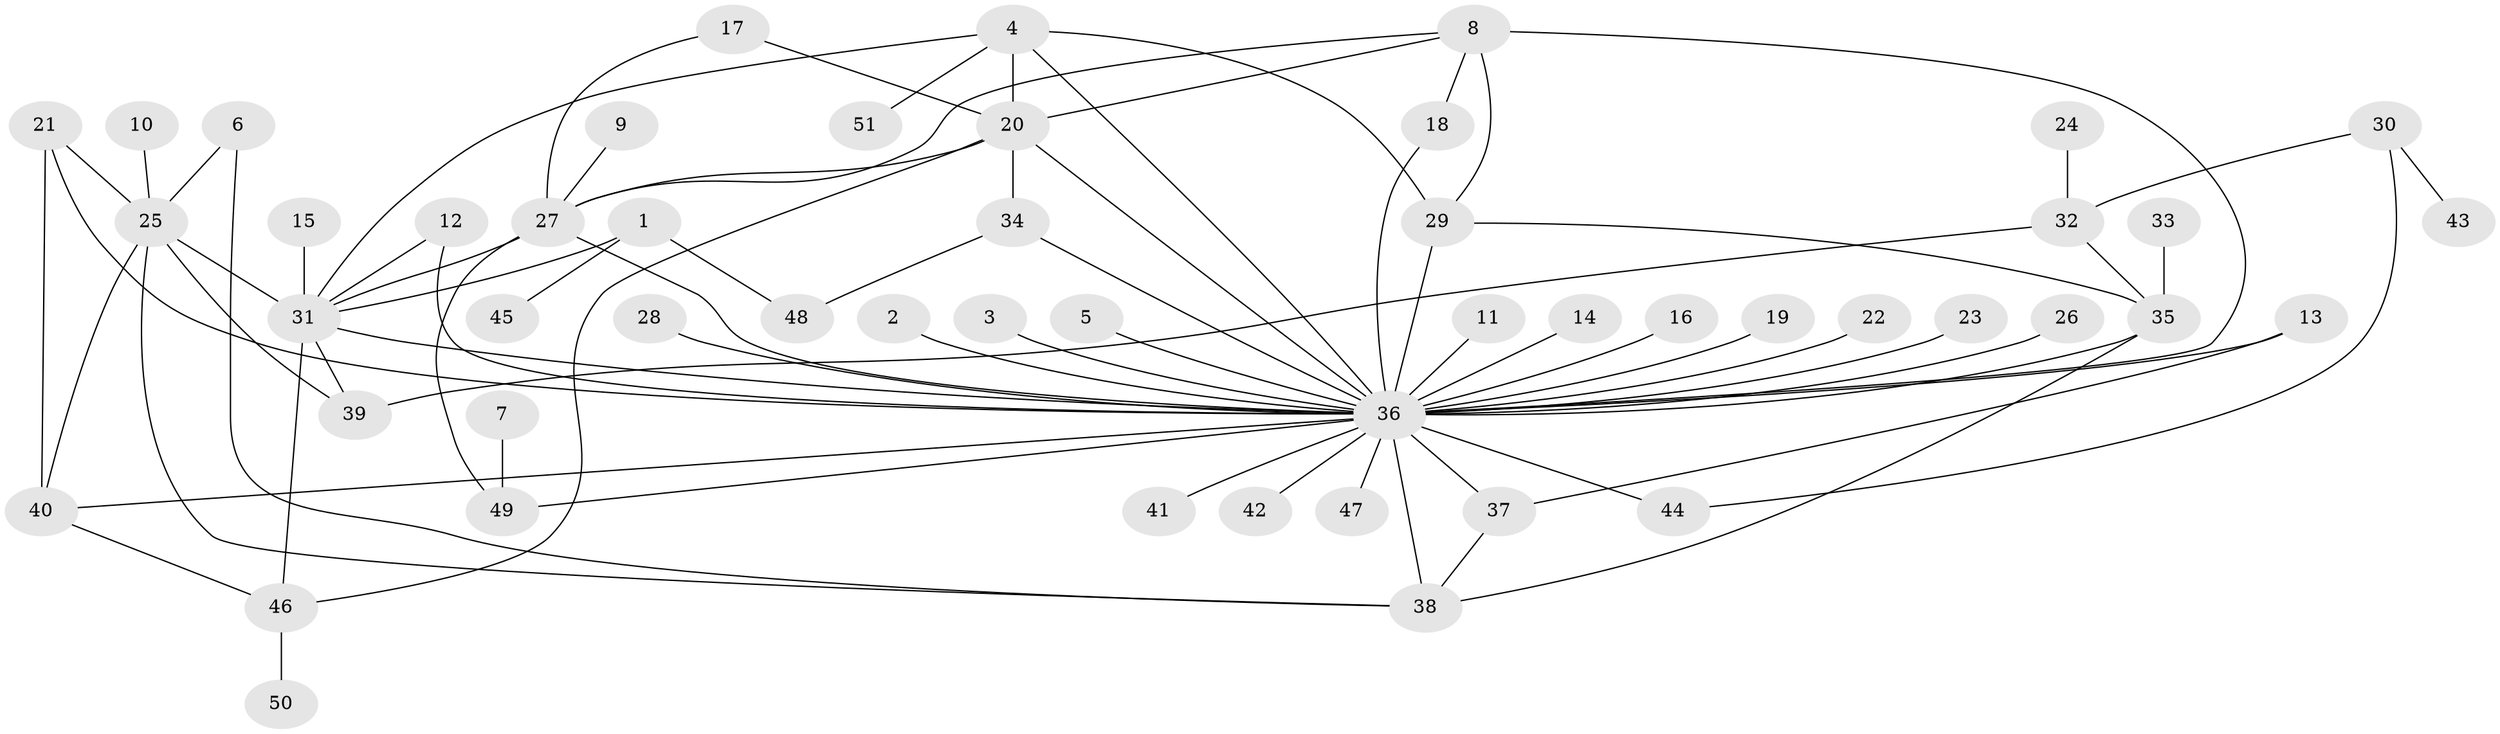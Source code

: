 // original degree distribution, {2: 0.21782178217821782, 4: 0.07920792079207921, 12: 0.009900990099009901, 37: 0.009900990099009901, 11: 0.009900990099009901, 7: 0.0297029702970297, 5: 0.04950495049504951, 8: 0.009900990099009901, 1: 0.44554455445544555, 3: 0.1188118811881188, 6: 0.009900990099009901, 9: 0.009900990099009901}
// Generated by graph-tools (version 1.1) at 2025/26/03/09/25 03:26:03]
// undirected, 51 vertices, 78 edges
graph export_dot {
graph [start="1"]
  node [color=gray90,style=filled];
  1;
  2;
  3;
  4;
  5;
  6;
  7;
  8;
  9;
  10;
  11;
  12;
  13;
  14;
  15;
  16;
  17;
  18;
  19;
  20;
  21;
  22;
  23;
  24;
  25;
  26;
  27;
  28;
  29;
  30;
  31;
  32;
  33;
  34;
  35;
  36;
  37;
  38;
  39;
  40;
  41;
  42;
  43;
  44;
  45;
  46;
  47;
  48;
  49;
  50;
  51;
  1 -- 31 [weight=1.0];
  1 -- 45 [weight=1.0];
  1 -- 48 [weight=1.0];
  2 -- 36 [weight=1.0];
  3 -- 36 [weight=1.0];
  4 -- 20 [weight=1.0];
  4 -- 29 [weight=1.0];
  4 -- 31 [weight=1.0];
  4 -- 36 [weight=1.0];
  4 -- 51 [weight=1.0];
  5 -- 36 [weight=1.0];
  6 -- 25 [weight=1.0];
  6 -- 38 [weight=1.0];
  7 -- 49 [weight=1.0];
  8 -- 18 [weight=1.0];
  8 -- 20 [weight=1.0];
  8 -- 27 [weight=1.0];
  8 -- 29 [weight=1.0];
  8 -- 36 [weight=2.0];
  9 -- 27 [weight=1.0];
  10 -- 25 [weight=1.0];
  11 -- 36 [weight=1.0];
  12 -- 31 [weight=1.0];
  12 -- 36 [weight=1.0];
  13 -- 36 [weight=1.0];
  13 -- 37 [weight=1.0];
  14 -- 36 [weight=1.0];
  15 -- 31 [weight=1.0];
  16 -- 36 [weight=1.0];
  17 -- 20 [weight=1.0];
  17 -- 27 [weight=1.0];
  18 -- 36 [weight=1.0];
  19 -- 36 [weight=1.0];
  20 -- 27 [weight=2.0];
  20 -- 34 [weight=1.0];
  20 -- 36 [weight=2.0];
  20 -- 46 [weight=1.0];
  21 -- 25 [weight=1.0];
  21 -- 36 [weight=1.0];
  21 -- 40 [weight=1.0];
  22 -- 36 [weight=1.0];
  23 -- 36 [weight=1.0];
  24 -- 32 [weight=1.0];
  25 -- 31 [weight=1.0];
  25 -- 38 [weight=1.0];
  25 -- 39 [weight=1.0];
  25 -- 40 [weight=1.0];
  26 -- 36 [weight=1.0];
  27 -- 31 [weight=1.0];
  27 -- 36 [weight=1.0];
  27 -- 49 [weight=1.0];
  28 -- 36 [weight=2.0];
  29 -- 35 [weight=1.0];
  29 -- 36 [weight=2.0];
  30 -- 32 [weight=1.0];
  30 -- 43 [weight=1.0];
  30 -- 44 [weight=1.0];
  31 -- 36 [weight=1.0];
  31 -- 39 [weight=1.0];
  31 -- 46 [weight=1.0];
  32 -- 35 [weight=1.0];
  32 -- 39 [weight=1.0];
  33 -- 35 [weight=1.0];
  34 -- 36 [weight=1.0];
  34 -- 48 [weight=1.0];
  35 -- 36 [weight=3.0];
  35 -- 38 [weight=1.0];
  36 -- 37 [weight=2.0];
  36 -- 38 [weight=2.0];
  36 -- 40 [weight=1.0];
  36 -- 41 [weight=1.0];
  36 -- 42 [weight=1.0];
  36 -- 44 [weight=1.0];
  36 -- 47 [weight=2.0];
  36 -- 49 [weight=1.0];
  37 -- 38 [weight=1.0];
  40 -- 46 [weight=1.0];
  46 -- 50 [weight=1.0];
}
